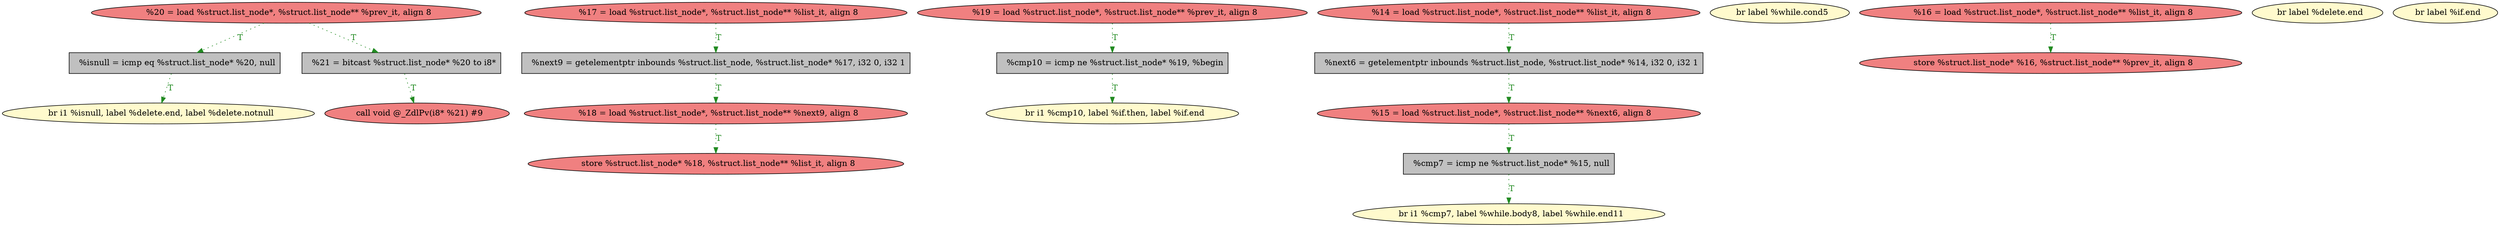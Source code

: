
digraph G {


node916 [fillcolor=grey,label="  %isnull = icmp eq %struct.list_node* %20, null",shape=rectangle,style=filled ]
node913 [fillcolor=lightcoral,label="  %18 = load %struct.list_node*, %struct.list_node** %next9, align 8",shape=ellipse,style=filled ]
node912 [fillcolor=grey,label="  %next9 = getelementptr inbounds %struct.list_node, %struct.list_node* %17, i32 0, i32 1",shape=rectangle,style=filled ]
node911 [fillcolor=lemonchiffon,label="  br i1 %cmp10, label %if.then, label %if.end",shape=ellipse,style=filled ]
node915 [fillcolor=grey,label="  %cmp10 = icmp ne %struct.list_node* %19, %begin",shape=rectangle,style=filled ]
node897 [fillcolor=lemonchiffon,label="  br i1 %cmp7, label %while.body8, label %while.end11",shape=ellipse,style=filled ]
node899 [fillcolor=grey,label="  %cmp7 = icmp ne %struct.list_node* %15, null",shape=rectangle,style=filled ]
node898 [fillcolor=grey,label="  %21 = bitcast %struct.list_node* %20 to i8*",shape=rectangle,style=filled ]
node905 [fillcolor=lemonchiffon,label="  br label %while.cond5",shape=ellipse,style=filled ]
node914 [fillcolor=lightcoral,label="  store %struct.list_node* %16, %struct.list_node** %prev_it, align 8",shape=ellipse,style=filled ]
node906 [fillcolor=lightcoral,label="  %17 = load %struct.list_node*, %struct.list_node** %list_it, align 8",shape=ellipse,style=filled ]
node895 [fillcolor=lightcoral,label="  call void @_ZdlPv(i8* %21) #9",shape=ellipse,style=filled ]
node896 [fillcolor=lemonchiffon,label="  br i1 %isnull, label %delete.end, label %delete.notnull",shape=ellipse,style=filled ]
node901 [fillcolor=lightcoral,label="  %19 = load %struct.list_node*, %struct.list_node** %prev_it, align 8",shape=ellipse,style=filled ]
node903 [fillcolor=lightcoral,label="  %16 = load %struct.list_node*, %struct.list_node** %list_it, align 8",shape=ellipse,style=filled ]
node904 [fillcolor=lightcoral,label="  %14 = load %struct.list_node*, %struct.list_node** %list_it, align 8",shape=ellipse,style=filled ]
node910 [fillcolor=grey,label="  %next6 = getelementptr inbounds %struct.list_node, %struct.list_node* %14, i32 0, i32 1",shape=rectangle,style=filled ]
node907 [fillcolor=lemonchiffon,label="  br label %delete.end",shape=ellipse,style=filled ]
node900 [fillcolor=lemonchiffon,label="  br label %if.end",shape=ellipse,style=filled ]
node902 [fillcolor=lightcoral,label="  %15 = load %struct.list_node*, %struct.list_node** %next6, align 8",shape=ellipse,style=filled ]
node908 [fillcolor=lightcoral,label="  store %struct.list_node* %18, %struct.list_node** %list_it, align 8",shape=ellipse,style=filled ]
node909 [fillcolor=lightcoral,label="  %20 = load %struct.list_node*, %struct.list_node** %prev_it, align 8",shape=ellipse,style=filled ]

node904->node910 [style=dotted,color=forestgreen,label="T",fontcolor=forestgreen ]
node906->node912 [style=dotted,color=forestgreen,label="T",fontcolor=forestgreen ]
node901->node915 [style=dotted,color=forestgreen,label="T",fontcolor=forestgreen ]
node898->node895 [style=dotted,color=forestgreen,label="T",fontcolor=forestgreen ]
node916->node896 [style=dotted,color=forestgreen,label="T",fontcolor=forestgreen ]
node909->node898 [style=dotted,color=forestgreen,label="T",fontcolor=forestgreen ]
node899->node897 [style=dotted,color=forestgreen,label="T",fontcolor=forestgreen ]
node909->node916 [style=dotted,color=forestgreen,label="T",fontcolor=forestgreen ]
node913->node908 [style=dotted,color=forestgreen,label="T",fontcolor=forestgreen ]
node902->node899 [style=dotted,color=forestgreen,label="T",fontcolor=forestgreen ]
node912->node913 [style=dotted,color=forestgreen,label="T",fontcolor=forestgreen ]
node903->node914 [style=dotted,color=forestgreen,label="T",fontcolor=forestgreen ]
node915->node911 [style=dotted,color=forestgreen,label="T",fontcolor=forestgreen ]
node910->node902 [style=dotted,color=forestgreen,label="T",fontcolor=forestgreen ]


}
